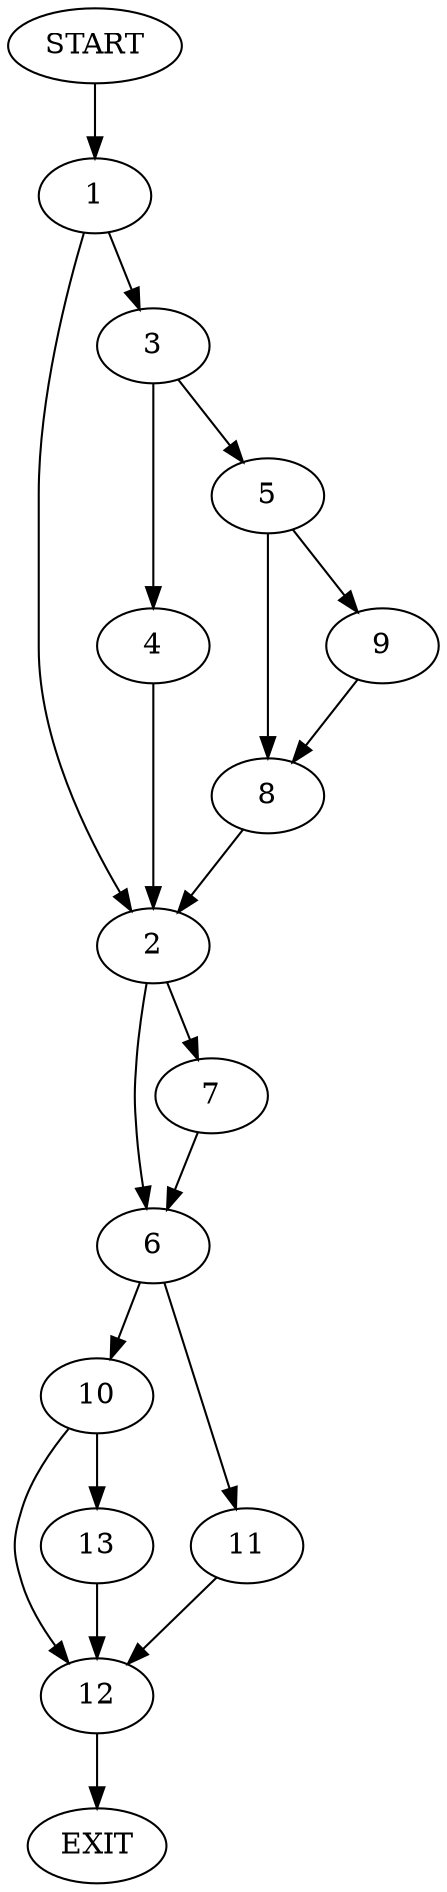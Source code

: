 digraph {
0 [label="START"]
14 [label="EXIT"]
0 -> 1
1 -> 2
1 -> 3
3 -> 4
3 -> 5
2 -> 6
2 -> 7
4 -> 2
5 -> 8
5 -> 9
9 -> 8
8 -> 2
6 -> 10
6 -> 11
7 -> 6
11 -> 12
10 -> 12
10 -> 13
12 -> 14
13 -> 12
}
